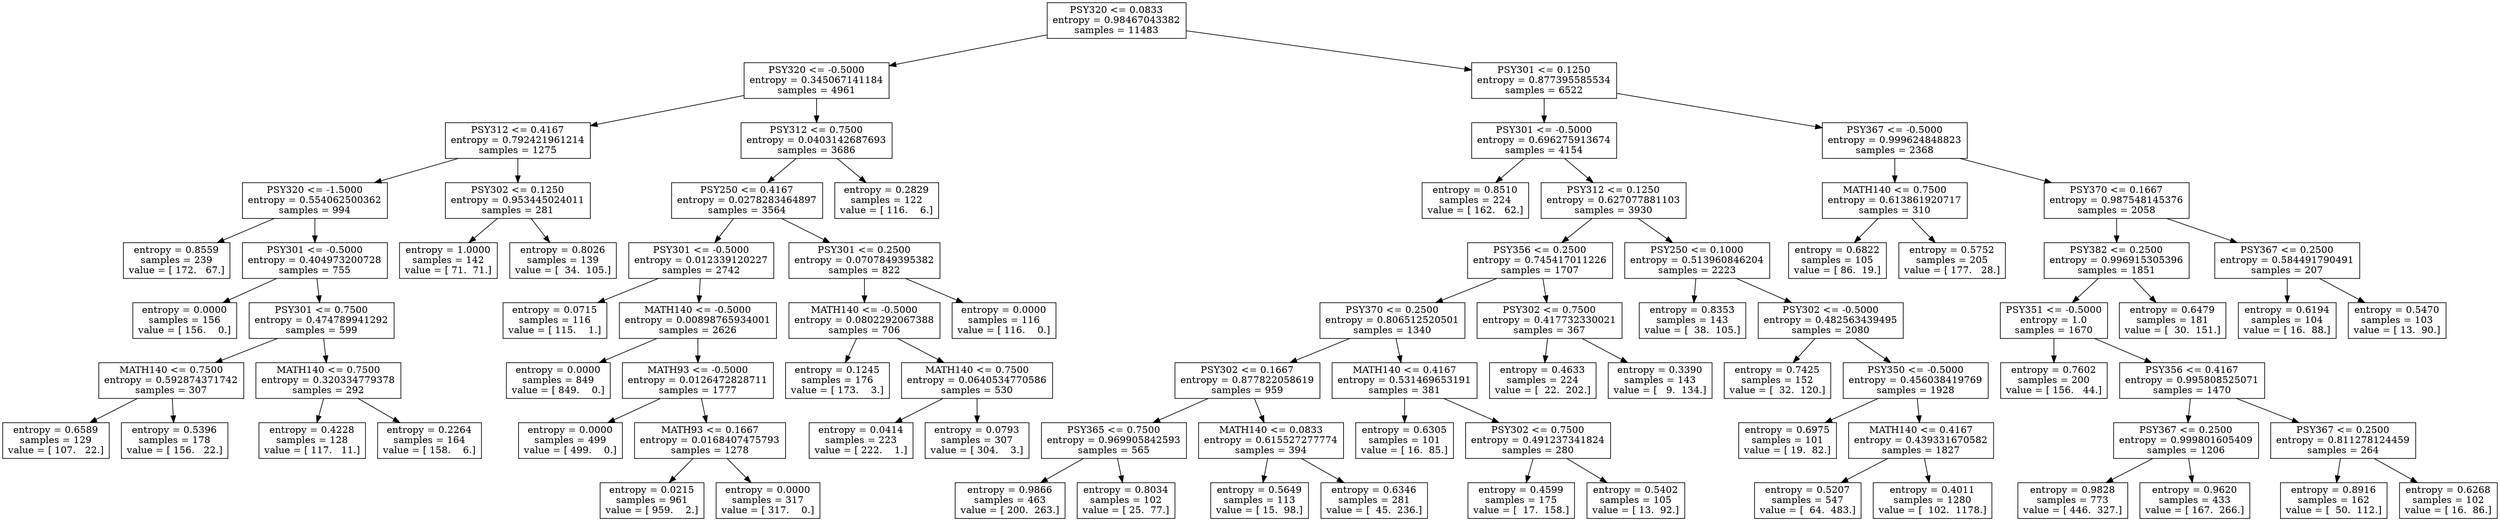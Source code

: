 digraph Tree {
0 [label="PSY320 <= 0.0833\nentropy = 0.98467043382\nsamples = 11483", shape="box"] ;
1 [label="PSY320 <= -0.5000\nentropy = 0.345067141184\nsamples = 4961", shape="box"] ;
0 -> 1 ;
2 [label="PSY312 <= 0.4167\nentropy = 0.792421961214\nsamples = 1275", shape="box"] ;
1 -> 2 ;
3 [label="PSY320 <= -1.5000\nentropy = 0.554062500362\nsamples = 994", shape="box"] ;
2 -> 3 ;
4 [label="entropy = 0.8559\nsamples = 239\nvalue = [ 172.   67.]", shape="box"] ;
3 -> 4 ;
5 [label="PSY301 <= -0.5000\nentropy = 0.404973200728\nsamples = 755", shape="box"] ;
3 -> 5 ;
6 [label="entropy = 0.0000\nsamples = 156\nvalue = [ 156.    0.]", shape="box"] ;
5 -> 6 ;
7 [label="PSY301 <= 0.7500\nentropy = 0.474789941292\nsamples = 599", shape="box"] ;
5 -> 7 ;
8 [label="MATH140 <= 0.7500\nentropy = 0.592874371742\nsamples = 307", shape="box"] ;
7 -> 8 ;
9 [label="entropy = 0.6589\nsamples = 129\nvalue = [ 107.   22.]", shape="box"] ;
8 -> 9 ;
10 [label="entropy = 0.5396\nsamples = 178\nvalue = [ 156.   22.]", shape="box"] ;
8 -> 10 ;
11 [label="MATH140 <= 0.7500\nentropy = 0.320334779378\nsamples = 292", shape="box"] ;
7 -> 11 ;
12 [label="entropy = 0.4228\nsamples = 128\nvalue = [ 117.   11.]", shape="box"] ;
11 -> 12 ;
13 [label="entropy = 0.2264\nsamples = 164\nvalue = [ 158.    6.]", shape="box"] ;
11 -> 13 ;
14 [label="PSY302 <= 0.1250\nentropy = 0.953445024011\nsamples = 281", shape="box"] ;
2 -> 14 ;
15 [label="entropy = 1.0000\nsamples = 142\nvalue = [ 71.  71.]", shape="box"] ;
14 -> 15 ;
16 [label="entropy = 0.8026\nsamples = 139\nvalue = [  34.  105.]", shape="box"] ;
14 -> 16 ;
17 [label="PSY312 <= 0.7500\nentropy = 0.0403142687693\nsamples = 3686", shape="box"] ;
1 -> 17 ;
18 [label="PSY250 <= 0.4167\nentropy = 0.0278283464897\nsamples = 3564", shape="box"] ;
17 -> 18 ;
19 [label="PSY301 <= -0.5000\nentropy = 0.012339120227\nsamples = 2742", shape="box"] ;
18 -> 19 ;
20 [label="entropy = 0.0715\nsamples = 116\nvalue = [ 115.    1.]", shape="box"] ;
19 -> 20 ;
21 [label="MATH140 <= -0.5000\nentropy = 0.00898765934001\nsamples = 2626", shape="box"] ;
19 -> 21 ;
22 [label="entropy = 0.0000\nsamples = 849\nvalue = [ 849.    0.]", shape="box"] ;
21 -> 22 ;
23 [label="MATH93 <= -0.5000\nentropy = 0.0126472828711\nsamples = 1777", shape="box"] ;
21 -> 23 ;
24 [label="entropy = 0.0000\nsamples = 499\nvalue = [ 499.    0.]", shape="box"] ;
23 -> 24 ;
25 [label="MATH93 <= 0.1667\nentropy = 0.0168407475793\nsamples = 1278", shape="box"] ;
23 -> 25 ;
26 [label="entropy = 0.0215\nsamples = 961\nvalue = [ 959.    2.]", shape="box"] ;
25 -> 26 ;
27 [label="entropy = 0.0000\nsamples = 317\nvalue = [ 317.    0.]", shape="box"] ;
25 -> 27 ;
28 [label="PSY301 <= 0.2500\nentropy = 0.0707849395382\nsamples = 822", shape="box"] ;
18 -> 28 ;
29 [label="MATH140 <= -0.5000\nentropy = 0.0802292067388\nsamples = 706", shape="box"] ;
28 -> 29 ;
30 [label="entropy = 0.1245\nsamples = 176\nvalue = [ 173.    3.]", shape="box"] ;
29 -> 30 ;
31 [label="MATH140 <= 0.7500\nentropy = 0.0640534770586\nsamples = 530", shape="box"] ;
29 -> 31 ;
32 [label="entropy = 0.0414\nsamples = 223\nvalue = [ 222.    1.]", shape="box"] ;
31 -> 32 ;
33 [label="entropy = 0.0793\nsamples = 307\nvalue = [ 304.    3.]", shape="box"] ;
31 -> 33 ;
34 [label="entropy = 0.0000\nsamples = 116\nvalue = [ 116.    0.]", shape="box"] ;
28 -> 34 ;
35 [label="entropy = 0.2829\nsamples = 122\nvalue = [ 116.    6.]", shape="box"] ;
17 -> 35 ;
36 [label="PSY301 <= 0.1250\nentropy = 0.877395585534\nsamples = 6522", shape="box"] ;
0 -> 36 ;
37 [label="PSY301 <= -0.5000\nentropy = 0.696275913674\nsamples = 4154", shape="box"] ;
36 -> 37 ;
38 [label="entropy = 0.8510\nsamples = 224\nvalue = [ 162.   62.]", shape="box"] ;
37 -> 38 ;
39 [label="PSY312 <= 0.1250\nentropy = 0.627077881103\nsamples = 3930", shape="box"] ;
37 -> 39 ;
40 [label="PSY356 <= 0.2500\nentropy = 0.745417011226\nsamples = 1707", shape="box"] ;
39 -> 40 ;
41 [label="PSY370 <= 0.2500\nentropy = 0.806512520501\nsamples = 1340", shape="box"] ;
40 -> 41 ;
42 [label="PSY302 <= 0.1667\nentropy = 0.877822058619\nsamples = 959", shape="box"] ;
41 -> 42 ;
43 [label="PSY365 <= 0.7500\nentropy = 0.969905842593\nsamples = 565", shape="box"] ;
42 -> 43 ;
44 [label="entropy = 0.9866\nsamples = 463\nvalue = [ 200.  263.]", shape="box"] ;
43 -> 44 ;
45 [label="entropy = 0.8034\nsamples = 102\nvalue = [ 25.  77.]", shape="box"] ;
43 -> 45 ;
46 [label="MATH140 <= 0.0833\nentropy = 0.615527277774\nsamples = 394", shape="box"] ;
42 -> 46 ;
47 [label="entropy = 0.5649\nsamples = 113\nvalue = [ 15.  98.]", shape="box"] ;
46 -> 47 ;
48 [label="entropy = 0.6346\nsamples = 281\nvalue = [  45.  236.]", shape="box"] ;
46 -> 48 ;
49 [label="MATH140 <= 0.4167\nentropy = 0.531469653191\nsamples = 381", shape="box"] ;
41 -> 49 ;
50 [label="entropy = 0.6305\nsamples = 101\nvalue = [ 16.  85.]", shape="box"] ;
49 -> 50 ;
51 [label="PSY302 <= 0.7500\nentropy = 0.491237341824\nsamples = 280", shape="box"] ;
49 -> 51 ;
52 [label="entropy = 0.4599\nsamples = 175\nvalue = [  17.  158.]", shape="box"] ;
51 -> 52 ;
53 [label="entropy = 0.5402\nsamples = 105\nvalue = [ 13.  92.]", shape="box"] ;
51 -> 53 ;
54 [label="PSY302 <= 0.7500\nentropy = 0.417732330021\nsamples = 367", shape="box"] ;
40 -> 54 ;
55 [label="entropy = 0.4633\nsamples = 224\nvalue = [  22.  202.]", shape="box"] ;
54 -> 55 ;
56 [label="entropy = 0.3390\nsamples = 143\nvalue = [   9.  134.]", shape="box"] ;
54 -> 56 ;
57 [label="PSY250 <= 0.1000\nentropy = 0.513960846204\nsamples = 2223", shape="box"] ;
39 -> 57 ;
58 [label="entropy = 0.8353\nsamples = 143\nvalue = [  38.  105.]", shape="box"] ;
57 -> 58 ;
59 [label="PSY302 <= -0.5000\nentropy = 0.482563439495\nsamples = 2080", shape="box"] ;
57 -> 59 ;
60 [label="entropy = 0.7425\nsamples = 152\nvalue = [  32.  120.]", shape="box"] ;
59 -> 60 ;
61 [label="PSY350 <= -0.5000\nentropy = 0.456038419769\nsamples = 1928", shape="box"] ;
59 -> 61 ;
62 [label="entropy = 0.6975\nsamples = 101\nvalue = [ 19.  82.]", shape="box"] ;
61 -> 62 ;
63 [label="MATH140 <= 0.4167\nentropy = 0.439331670582\nsamples = 1827", shape="box"] ;
61 -> 63 ;
64 [label="entropy = 0.5207\nsamples = 547\nvalue = [  64.  483.]", shape="box"] ;
63 -> 64 ;
65 [label="entropy = 0.4011\nsamples = 1280\nvalue = [  102.  1178.]", shape="box"] ;
63 -> 65 ;
66 [label="PSY367 <= -0.5000\nentropy = 0.999624848823\nsamples = 2368", shape="box"] ;
36 -> 66 ;
67 [label="MATH140 <= 0.7500\nentropy = 0.613861920717\nsamples = 310", shape="box"] ;
66 -> 67 ;
68 [label="entropy = 0.6822\nsamples = 105\nvalue = [ 86.  19.]", shape="box"] ;
67 -> 68 ;
69 [label="entropy = 0.5752\nsamples = 205\nvalue = [ 177.   28.]", shape="box"] ;
67 -> 69 ;
70 [label="PSY370 <= 0.1667\nentropy = 0.987548145376\nsamples = 2058", shape="box"] ;
66 -> 70 ;
71 [label="PSY382 <= 0.2500\nentropy = 0.996915305396\nsamples = 1851", shape="box"] ;
70 -> 71 ;
72 [label="PSY351 <= -0.5000\nentropy = 1.0\nsamples = 1670", shape="box"] ;
71 -> 72 ;
73 [label="entropy = 0.7602\nsamples = 200\nvalue = [ 156.   44.]", shape="box"] ;
72 -> 73 ;
74 [label="PSY356 <= 0.4167\nentropy = 0.995808525071\nsamples = 1470", shape="box"] ;
72 -> 74 ;
75 [label="PSY367 <= 0.2500\nentropy = 0.999801605409\nsamples = 1206", shape="box"] ;
74 -> 75 ;
76 [label="entropy = 0.9828\nsamples = 773\nvalue = [ 446.  327.]", shape="box"] ;
75 -> 76 ;
77 [label="entropy = 0.9620\nsamples = 433\nvalue = [ 167.  266.]", shape="box"] ;
75 -> 77 ;
78 [label="PSY367 <= 0.2500\nentropy = 0.811278124459\nsamples = 264", shape="box"] ;
74 -> 78 ;
79 [label="entropy = 0.8916\nsamples = 162\nvalue = [  50.  112.]", shape="box"] ;
78 -> 79 ;
80 [label="entropy = 0.6268\nsamples = 102\nvalue = [ 16.  86.]", shape="box"] ;
78 -> 80 ;
81 [label="entropy = 0.6479\nsamples = 181\nvalue = [  30.  151.]", shape="box"] ;
71 -> 81 ;
82 [label="PSY367 <= 0.2500\nentropy = 0.584491790491\nsamples = 207", shape="box"] ;
70 -> 82 ;
83 [label="entropy = 0.6194\nsamples = 104\nvalue = [ 16.  88.]", shape="box"] ;
82 -> 83 ;
84 [label="entropy = 0.5470\nsamples = 103\nvalue = [ 13.  90.]", shape="box"] ;
82 -> 84 ;
}